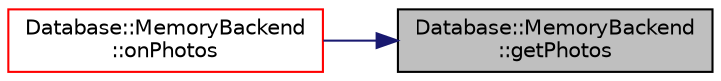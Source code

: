 digraph "Database::MemoryBackend::getPhotos"
{
 // LATEX_PDF_SIZE
  edge [fontname="Helvetica",fontsize="10",labelfontname="Helvetica",labelfontsize="10"];
  node [fontname="Helvetica",fontsize="10",shape=record];
  rankdir="RL";
  Node1 [label="Database::MemoryBackend\l::getPhotos",height=0.2,width=0.4,color="black", fillcolor="grey75", style="filled", fontcolor="black",tooltip="find all photos matching filters"];
  Node1 -> Node2 [dir="back",color="midnightblue",fontsize="10",style="solid",fontname="Helvetica"];
  Node2 [label="Database::MemoryBackend\l::onPhotos",height=0.2,width=0.4,color="red", fillcolor="white", style="filled",URL="$class_database_1_1_memory_backend.html#a4a3aeb0f7e651ee11267449d7bb511e6",tooltip=" "];
}
